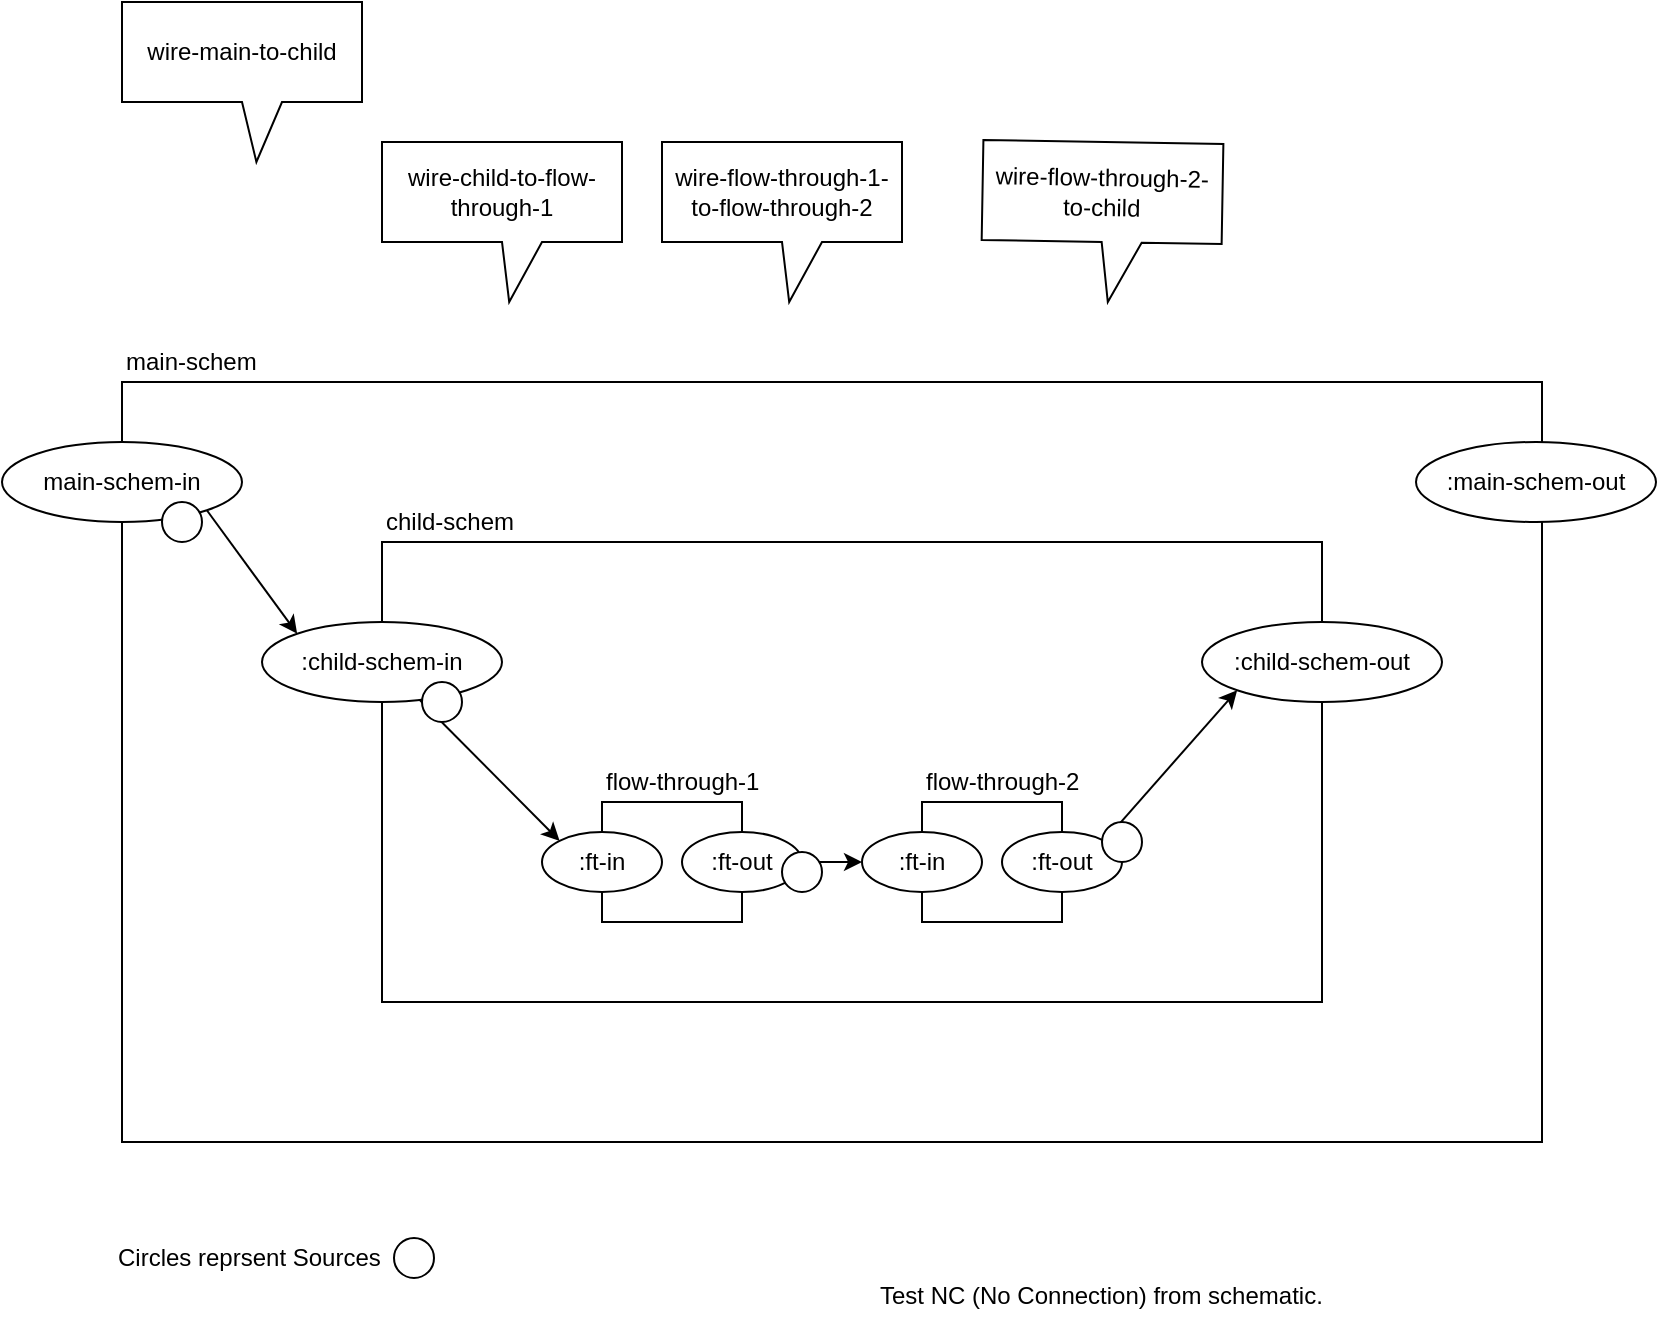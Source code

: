<mxfile version="12.2.2" type="device" pages="5"><diagram id="jtU3bBcgjTdiKSSMFFyf" name="top level"><mxGraphModel dx="1106" dy="785" grid="1" gridSize="10" guides="1" tooltips="1" connect="1" arrows="1" fold="1" page="1" pageScale="1" pageWidth="827" pageHeight="1169" math="0" shadow="0"><root><mxCell id="0"/><mxCell id="1" parent="0"/><mxCell id="34A3M__8Rm-RpJixuU7T-1" value="" style="rounded=0;whiteSpace=wrap;html=1;" parent="1" vertex="1"><mxGeometry x="110" y="250" width="710" height="380" as="geometry"/></mxCell><mxCell id="34A3M__8Rm-RpJixuU7T-6" value="main-schem-in" style="ellipse;whiteSpace=wrap;html=1;" parent="1" vertex="1"><mxGeometry x="50" y="280" width="120" height="40" as="geometry"/></mxCell><mxCell id="34A3M__8Rm-RpJixuU7T-9" value=":main-schem-out" style="ellipse;whiteSpace=wrap;html=1;" parent="1" vertex="1"><mxGeometry x="757" y="280" width="120" height="40" as="geometry"/></mxCell><mxCell id="34A3M__8Rm-RpJixuU7T-10" value="main-schem" style="text;html=1;resizable=0;points=[];autosize=1;align=left;verticalAlign=top;spacingTop=-4;" parent="1" vertex="1"><mxGeometry x="110" y="230" width="80" height="20" as="geometry"/></mxCell><mxCell id="34A3M__8Rm-RpJixuU7T-11" value="" style="rounded=0;whiteSpace=wrap;html=1;" parent="1" vertex="1"><mxGeometry x="240" y="330" width="470" height="230" as="geometry"/></mxCell><mxCell id="34A3M__8Rm-RpJixuU7T-13" value=":child-schem-in" style="ellipse;whiteSpace=wrap;html=1;" parent="1" vertex="1"><mxGeometry x="180" y="370" width="120" height="40" as="geometry"/></mxCell><mxCell id="34A3M__8Rm-RpJixuU7T-14" value=":child-schem-out" style="ellipse;whiteSpace=wrap;html=1;" parent="1" vertex="1"><mxGeometry x="650" y="370" width="120" height="40" as="geometry"/></mxCell><mxCell id="34A3M__8Rm-RpJixuU7T-15" value="" style="rounded=0;whiteSpace=wrap;html=1;" parent="1" vertex="1"><mxGeometry x="350" y="460" width="70" height="60" as="geometry"/></mxCell><mxCell id="34A3M__8Rm-RpJixuU7T-16" value="child-schem" style="text;html=1;resizable=0;points=[];autosize=1;align=left;verticalAlign=top;spacingTop=-4;" parent="1" vertex="1"><mxGeometry x="240" y="310" width="80" height="20" as="geometry"/></mxCell><mxCell id="34A3M__8Rm-RpJixuU7T-19" value="" style="endArrow=classic;html=1;entryX=0;entryY=0;entryDx=0;entryDy=0;exitX=1;exitY=1;exitDx=0;exitDy=0;" parent="1" source="34A3M__8Rm-RpJixuU7T-6" target="34A3M__8Rm-RpJixuU7T-13" edge="1"><mxGeometry width="50" height="50" relative="1" as="geometry"><mxPoint x="60" y="900" as="sourcePoint"/><mxPoint x="110" y="850" as="targetPoint"/></mxGeometry></mxCell><mxCell id="34A3M__8Rm-RpJixuU7T-21" value="flow-through-1" style="text;html=1;resizable=0;points=[];autosize=1;align=left;verticalAlign=top;spacingTop=-4;" parent="1" vertex="1"><mxGeometry x="350" y="440" width="90" height="20" as="geometry"/></mxCell><mxCell id="34A3M__8Rm-RpJixuU7T-22" value=":ft-in" style="ellipse;whiteSpace=wrap;html=1;" parent="1" vertex="1"><mxGeometry x="320" y="475" width="60" height="30" as="geometry"/></mxCell><mxCell id="34A3M__8Rm-RpJixuU7T-38" style="edgeStyle=orthogonalEdgeStyle;rounded=0;orthogonalLoop=1;jettySize=auto;html=1;exitX=1;exitY=0.5;exitDx=0;exitDy=0;" parent="1" source="34A3M__8Rm-RpJixuU7T-23" target="34A3M__8Rm-RpJixuU7T-35" edge="1"><mxGeometry relative="1" as="geometry"/></mxCell><mxCell id="34A3M__8Rm-RpJixuU7T-23" value=":ft-out" style="ellipse;whiteSpace=wrap;html=1;" parent="1" vertex="1"><mxGeometry x="390" y="475" width="60" height="30" as="geometry"/></mxCell><mxCell id="34A3M__8Rm-RpJixuU7T-33" value="" style="rounded=0;whiteSpace=wrap;html=1;" parent="1" vertex="1"><mxGeometry x="510" y="460" width="70" height="60" as="geometry"/></mxCell><mxCell id="34A3M__8Rm-RpJixuU7T-34" value="flow-through-2" style="text;html=1;resizable=0;points=[];autosize=1;align=left;verticalAlign=top;spacingTop=-4;" parent="1" vertex="1"><mxGeometry x="510" y="440" width="90" height="20" as="geometry"/></mxCell><mxCell id="34A3M__8Rm-RpJixuU7T-35" value=":ft-in" style="ellipse;whiteSpace=wrap;html=1;" parent="1" vertex="1"><mxGeometry x="480" y="475" width="60" height="30" as="geometry"/></mxCell><mxCell id="34A3M__8Rm-RpJixuU7T-36" value=":ft-out" style="ellipse;whiteSpace=wrap;html=1;" parent="1" vertex="1"><mxGeometry x="550" y="475" width="60" height="30" as="geometry"/></mxCell><mxCell id="34A3M__8Rm-RpJixuU7T-39" value="" style="endArrow=classic;html=1;entryX=0;entryY=0;entryDx=0;entryDy=0;" parent="1" source="34A3M__8Rm-RpJixuU7T-13" target="34A3M__8Rm-RpJixuU7T-22" edge="1"><mxGeometry width="50" height="50" relative="1" as="geometry"><mxPoint x="60" y="700" as="sourcePoint"/><mxPoint x="110" y="650" as="targetPoint"/></mxGeometry></mxCell><mxCell id="34A3M__8Rm-RpJixuU7T-40" value="" style="endArrow=classic;html=1;entryX=0;entryY=1;entryDx=0;entryDy=0;exitX=1;exitY=0;exitDx=0;exitDy=0;" parent="1" source="34A3M__8Rm-RpJixuU7T-36" target="34A3M__8Rm-RpJixuU7T-14" edge="1"><mxGeometry width="50" height="50" relative="1" as="geometry"><mxPoint x="60" y="700" as="sourcePoint"/><mxPoint x="110" y="650" as="targetPoint"/></mxGeometry></mxCell><mxCell id="34A3M__8Rm-RpJixuU7T-42" value="wire-main-to-child" style="shape=callout;whiteSpace=wrap;html=1;perimeter=calloutPerimeter;rotation=0;position2=0.56;" parent="1" vertex="1"><mxGeometry x="110" y="60" width="120" height="80" as="geometry"/></mxCell><mxCell id="34A3M__8Rm-RpJixuU7T-46" value="wire-child-to-flow-through-1" style="shape=callout;whiteSpace=wrap;html=1;perimeter=calloutPerimeter;rotation=0;position2=0.53;" parent="1" vertex="1"><mxGeometry x="240" y="130" width="120" height="80" as="geometry"/></mxCell><mxCell id="34A3M__8Rm-RpJixuU7T-47" value="wire-flow-through-1-to-flow-through-2" style="shape=callout;whiteSpace=wrap;html=1;perimeter=calloutPerimeter;rotation=0;position2=0.53;" parent="1" vertex="1"><mxGeometry x="380" y="130" width="120" height="80" as="geometry"/></mxCell><mxCell id="34A3M__8Rm-RpJixuU7T-48" value="wire-flow-through-2-to-child" style="shape=callout;whiteSpace=wrap;html=1;perimeter=calloutPerimeter;rotation=1;position2=0.53;" parent="1" vertex="1"><mxGeometry x="540" y="130" width="120" height="80" as="geometry"/></mxCell><mxCell id="6rRUTooUOF0kBIzFTKE--2" value="" style="ellipse;whiteSpace=wrap;html=1;" parent="1" vertex="1"><mxGeometry x="130" y="310" width="20" height="20" as="geometry"/></mxCell><mxCell id="6rRUTooUOF0kBIzFTKE--4" value="" style="ellipse;whiteSpace=wrap;html=1;" parent="1" vertex="1"><mxGeometry x="260" y="400" width="20" height="20" as="geometry"/></mxCell><mxCell id="6rRUTooUOF0kBIzFTKE--5" value="" style="ellipse;whiteSpace=wrap;html=1;" parent="1" vertex="1"><mxGeometry x="440" y="485" width="20" height="20" as="geometry"/></mxCell><mxCell id="6rRUTooUOF0kBIzFTKE--6" value="" style="ellipse;whiteSpace=wrap;html=1;" parent="1" vertex="1"><mxGeometry x="600" y="470" width="20" height="20" as="geometry"/></mxCell><mxCell id="6rRUTooUOF0kBIzFTKE--8" value="" style="ellipse;whiteSpace=wrap;html=1;" parent="1" vertex="1"><mxGeometry x="246" y="678" width="20" height="20" as="geometry"/></mxCell><mxCell id="6rRUTooUOF0kBIzFTKE--9" value="Circles reprsent Sources" style="text;html=1;resizable=0;points=[];autosize=1;align=left;verticalAlign=top;spacingTop=-4;" parent="1" vertex="1"><mxGeometry x="106" y="678" width="150" height="20" as="geometry"/></mxCell><mxCell id="5kpcvc-7XnGfPxXO0Rzz-1" value="Test NC (No Connection) from schematic." style="text;html=1;resizable=0;points=[];autosize=1;align=left;verticalAlign=top;spacingTop=-4;" vertex="1" parent="1"><mxGeometry x="487" y="697" width="240" height="20" as="geometry"/></mxCell></root></mxGraphModel></diagram><diagram id="Ivub4GiT_6J8r8Zcxbiy" name="main-schem"><mxGraphModel dx="1106" dy="785" grid="1" gridSize="10" guides="1" tooltips="1" connect="1" arrows="1" fold="1" page="1" pageScale="1" pageWidth="827" pageHeight="1169" math="0" shadow="0"><root><mxCell id="gU_OaHJwXqiPCMY0sr8r-0"/><mxCell id="gU_OaHJwXqiPCMY0sr8r-1" parent="gU_OaHJwXqiPCMY0sr8r-0"/><mxCell id="gU_OaHJwXqiPCMY0sr8r-2" value="" style="rounded=0;whiteSpace=wrap;html=1;" parent="gU_OaHJwXqiPCMY0sr8r-1" vertex="1"><mxGeometry x="250" y="250" width="340" height="380" as="geometry"/></mxCell><mxCell id="gU_OaHJwXqiPCMY0sr8r-3" value="main-schem-in" style="ellipse;whiteSpace=wrap;html=1;" parent="gU_OaHJwXqiPCMY0sr8r-1" vertex="1"><mxGeometry x="190" y="420" width="120" height="40" as="geometry"/></mxCell><mxCell id="gU_OaHJwXqiPCMY0sr8r-4" value="main-schem-out" style="ellipse;whiteSpace=wrap;html=1;" parent="gU_OaHJwXqiPCMY0sr8r-1" vertex="1"><mxGeometry x="530" y="420" width="120" height="40" as="geometry"/></mxCell><mxCell id="gU_OaHJwXqiPCMY0sr8r-5" value="main-schem" style="text;html=1;resizable=0;points=[];autosize=1;align=left;verticalAlign=top;spacingTop=-4;" parent="gU_OaHJwXqiPCMY0sr8r-1" vertex="1"><mxGeometry x="250" y="230" width="80" height="20" as="geometry"/></mxCell><mxCell id="-CMYy1i7xC1Zo66bmtR1-0" value="Inject" style="ellipse;shape=cloud;whiteSpace=wrap;html=1;" parent="gU_OaHJwXqiPCMY0sr8r-1" vertex="1"><mxGeometry y="400" width="120" height="80" as="geometry"/></mxCell><mxCell id="-CMYy1i7xC1Zo66bmtR1-1" value="Observe" style="ellipse;shape=cloud;whiteSpace=wrap;html=1;" parent="gU_OaHJwXqiPCMY0sr8r-1" vertex="1"><mxGeometry x="710" y="400" width="120" height="80" as="geometry"/></mxCell><mxCell id="-CMYy1i7xC1Zo66bmtR1-2" value="" style="endArrow=classic;html=1;entryX=0;entryY=0.5;entryDx=0;entryDy=0;exitX=0.875;exitY=0.5;exitDx=0;exitDy=0;exitPerimeter=0;dashed=1;" parent="gU_OaHJwXqiPCMY0sr8r-1" source="-CMYy1i7xC1Zo66bmtR1-0" target="gU_OaHJwXqiPCMY0sr8r-3" edge="1"><mxGeometry width="50" height="50" relative="1" as="geometry"><mxPoint x="120" y="440" as="sourcePoint"/><mxPoint x="60" y="650" as="targetPoint"/></mxGeometry></mxCell><mxCell id="-CMYy1i7xC1Zo66bmtR1-3" value="" style="endArrow=classic;html=1;dashed=1;exitX=1;exitY=0.5;exitDx=0;exitDy=0;" parent="gU_OaHJwXqiPCMY0sr8r-1" source="gU_OaHJwXqiPCMY0sr8r-4" edge="1"><mxGeometry width="50" height="50" relative="1" as="geometry"><mxPoint x="673" y="439" as="sourcePoint"/><mxPoint x="720" y="439" as="targetPoint"/></mxGeometry></mxCell></root></mxGraphModel></diagram><diagram name="inside main-schem" id="BIm12GCssa54M7wqimPj"><mxGraphModel dx="1106" dy="785" grid="1" gridSize="10" guides="1" tooltips="1" connect="1" arrows="1" fold="1" page="1" pageScale="1" pageWidth="827" pageHeight="1169" math="0" shadow="0"><root><mxCell id="2jXJngze-3nNrSbVt3WC-0"/><mxCell id="2jXJngze-3nNrSbVt3WC-1" parent="2jXJngze-3nNrSbVt3WC-0"/><mxCell id="2jXJngze-3nNrSbVt3WC-2" value="" style="rounded=0;whiteSpace=wrap;html=1;" parent="2jXJngze-3nNrSbVt3WC-1" vertex="1"><mxGeometry x="310" y="280" width="230" height="230" as="geometry"/></mxCell><mxCell id="2jXJngze-3nNrSbVt3WC-3" value="child-schem-in" style="ellipse;whiteSpace=wrap;html=1;" parent="2jXJngze-3nNrSbVt3WC-1" vertex="1"><mxGeometry x="250" y="370" width="120" height="40" as="geometry"/></mxCell><mxCell id="2jXJngze-3nNrSbVt3WC-10" style="edgeStyle=orthogonalEdgeStyle;rounded=0;orthogonalLoop=1;jettySize=auto;html=1;exitX=1;exitY=0.5;exitDx=0;exitDy=0;entryX=0;entryY=0.5;entryDx=0;entryDy=0;" parent="2jXJngze-3nNrSbVt3WC-1" source="2jXJngze-3nNrSbVt3WC-4" target="2jXJngze-3nNrSbVt3WC-7" edge="1"><mxGeometry relative="1" as="geometry"/></mxCell><mxCell id="2jXJngze-3nNrSbVt3WC-4" value="child-schem-out" style="ellipse;whiteSpace=wrap;html=1;" parent="2jXJngze-3nNrSbVt3WC-1" vertex="1"><mxGeometry x="480" y="370" width="120" height="40" as="geometry"/></mxCell><mxCell id="2jXJngze-3nNrSbVt3WC-5" value="child-schem" style="text;html=1;resizable=0;points=[];autosize=1;align=left;verticalAlign=top;spacingTop=-4;" parent="2jXJngze-3nNrSbVt3WC-1" vertex="1"><mxGeometry x="310" y="260" width="80" height="20" as="geometry"/></mxCell><mxCell id="2jXJngze-3nNrSbVt3WC-7" value="main-schem-in" style="ellipse;whiteSpace=wrap;html=1;" parent="2jXJngze-3nNrSbVt3WC-1" vertex="1"><mxGeometry x="700" y="370" width="120" height="40" as="geometry"/></mxCell><mxCell id="2jXJngze-3nNrSbVt3WC-9" style="edgeStyle=orthogonalEdgeStyle;rounded=0;orthogonalLoop=1;jettySize=auto;html=1;exitX=1;exitY=0.5;exitDx=0;exitDy=0;" parent="2jXJngze-3nNrSbVt3WC-1" source="2jXJngze-3nNrSbVt3WC-8" target="2jXJngze-3nNrSbVt3WC-3" edge="1"><mxGeometry relative="1" as="geometry"/></mxCell><mxCell id="2jXJngze-3nNrSbVt3WC-8" value="main-schem-in" style="ellipse;whiteSpace=wrap;html=1;" parent="2jXJngze-3nNrSbVt3WC-1" vertex="1"><mxGeometry x="10" y="370" width="120" height="40" as="geometry"/></mxCell></root></mxGraphModel></diagram><diagram id="5uxVSoKBXXcZPGR8isEz" name="child-schem"><mxGraphModel dx="1106" dy="785" grid="1" gridSize="10" guides="1" tooltips="1" connect="1" arrows="1" fold="1" page="1" pageScale="1" pageWidth="827" pageHeight="1169" math="0" shadow="0"><root><mxCell id="X5aAYFllsgqkifuXbX6T-0"/><mxCell id="X5aAYFllsgqkifuXbX6T-1" parent="X5aAYFllsgqkifuXbX6T-0"/><mxCell id="X5aAYFllsgqkifuXbX6T-6" value="" style="rounded=0;whiteSpace=wrap;html=1;" parent="X5aAYFllsgqkifuXbX6T-1" vertex="1"><mxGeometry x="240" y="330" width="470" height="230" as="geometry"/></mxCell><mxCell id="X5aAYFllsgqkifuXbX6T-7" value="child-schem-in" style="ellipse;whiteSpace=wrap;html=1;" parent="X5aAYFllsgqkifuXbX6T-1" vertex="1"><mxGeometry x="180" y="370" width="120" height="40" as="geometry"/></mxCell><mxCell id="X5aAYFllsgqkifuXbX6T-8" value="child-schem-out" style="ellipse;whiteSpace=wrap;html=1;" parent="X5aAYFllsgqkifuXbX6T-1" vertex="1"><mxGeometry x="650" y="370" width="120" height="40" as="geometry"/></mxCell><mxCell id="X5aAYFllsgqkifuXbX6T-10" value="child-schem" style="text;html=1;resizable=0;points=[];autosize=1;align=left;verticalAlign=top;spacingTop=-4;" parent="X5aAYFllsgqkifuXbX6T-1" vertex="1"><mxGeometry x="240" y="310" width="80" height="20" as="geometry"/></mxCell></root></mxGraphModel></diagram><diagram id="z4dm_D4ohSfTSECFyKzS" name="inside child-schem"><mxGraphModel dx="1106" dy="785" grid="1" gridSize="10" guides="1" tooltips="1" connect="1" arrows="1" fold="1" page="1" pageScale="1" pageWidth="827" pageHeight="1169" math="0" shadow="0"><root><mxCell id="UIKoRvtV7cmCF-5xRgCY-0"/><mxCell id="UIKoRvtV7cmCF-5xRgCY-1" parent="UIKoRvtV7cmCF-5xRgCY-0"/><mxCell id="UIKoRvtV7cmCF-5xRgCY-7" value="child-schem-in" style="ellipse;whiteSpace=wrap;html=1;" parent="UIKoRvtV7cmCF-5xRgCY-1" vertex="1"><mxGeometry x="40" y="360" width="120" height="40" as="geometry"/></mxCell><mxCell id="UIKoRvtV7cmCF-5xRgCY-8" value="child-schem-out" style="ellipse;whiteSpace=wrap;html=1;" parent="UIKoRvtV7cmCF-5xRgCY-1" vertex="1"><mxGeometry x="680" y="360" width="120" height="40" as="geometry"/></mxCell><mxCell id="UIKoRvtV7cmCF-5xRgCY-9" value="" style="rounded=0;whiteSpace=wrap;html=1;" parent="UIKoRvtV7cmCF-5xRgCY-1" vertex="1"><mxGeometry x="298" y="350" width="70" height="60" as="geometry"/></mxCell><mxCell id="UIKoRvtV7cmCF-5xRgCY-13" value="leaf1" style="text;html=1;resizable=0;points=[];autosize=1;align=left;verticalAlign=top;spacingTop=-4;" parent="UIKoRvtV7cmCF-5xRgCY-1" vertex="1"><mxGeometry x="298" y="330" width="40" height="20" as="geometry"/></mxCell><mxCell id="UIKoRvtV7cmCF-5xRgCY-14" value="leaf1-in" style="ellipse;whiteSpace=wrap;html=1;" parent="UIKoRvtV7cmCF-5xRgCY-1" vertex="1"><mxGeometry x="268" y="365" width="60" height="30" as="geometry"/></mxCell><mxCell id="UIKoRvtV7cmCF-5xRgCY-15" style="edgeStyle=orthogonalEdgeStyle;rounded=0;orthogonalLoop=1;jettySize=auto;html=1;exitX=1;exitY=0.5;exitDx=0;exitDy=0;" parent="UIKoRvtV7cmCF-5xRgCY-1" source="UIKoRvtV7cmCF-5xRgCY-16" target="UIKoRvtV7cmCF-5xRgCY-19" edge="1"><mxGeometry relative="1" as="geometry"/></mxCell><mxCell id="UIKoRvtV7cmCF-5xRgCY-16" value="leaf1-out" style="ellipse;whiteSpace=wrap;html=1;" parent="UIKoRvtV7cmCF-5xRgCY-1" vertex="1"><mxGeometry x="338" y="365" width="60" height="30" as="geometry"/></mxCell><mxCell id="UIKoRvtV7cmCF-5xRgCY-17" value="" style="rounded=0;whiteSpace=wrap;html=1;" parent="UIKoRvtV7cmCF-5xRgCY-1" vertex="1"><mxGeometry x="458" y="350" width="70" height="60" as="geometry"/></mxCell><mxCell id="UIKoRvtV7cmCF-5xRgCY-18" value="leaf2" style="text;html=1;resizable=0;points=[];autosize=1;align=left;verticalAlign=top;spacingTop=-4;" parent="UIKoRvtV7cmCF-5xRgCY-1" vertex="1"><mxGeometry x="458" y="330" width="40" height="20" as="geometry"/></mxCell><mxCell id="UIKoRvtV7cmCF-5xRgCY-19" value="leaf2-in" style="ellipse;whiteSpace=wrap;html=1;" parent="UIKoRvtV7cmCF-5xRgCY-1" vertex="1"><mxGeometry x="428" y="365" width="60" height="30" as="geometry"/></mxCell><mxCell id="UIKoRvtV7cmCF-5xRgCY-20" value="leaf2-out" style="ellipse;whiteSpace=wrap;html=1;" parent="UIKoRvtV7cmCF-5xRgCY-1" vertex="1"><mxGeometry x="498" y="365" width="60" height="30" as="geometry"/></mxCell><mxCell id="UIKoRvtV7cmCF-5xRgCY-21" value="" style="endArrow=classic;html=1;entryX=0;entryY=0.5;entryDx=0;entryDy=0;entryPerimeter=0;exitX=1;exitY=0.5;exitDx=0;exitDy=0;" parent="UIKoRvtV7cmCF-5xRgCY-1" source="UIKoRvtV7cmCF-5xRgCY-7" target="UIKoRvtV7cmCF-5xRgCY-14" edge="1"><mxGeometry width="50" height="50" relative="1" as="geometry"><mxPoint x="60" y="700" as="sourcePoint"/><mxPoint x="110" y="650" as="targetPoint"/></mxGeometry></mxCell><mxCell id="UIKoRvtV7cmCF-5xRgCY-22" value="" style="endArrow=classic;html=1;entryX=0;entryY=0.5;entryDx=0;entryDy=0;exitX=1;exitY=0.5;exitDx=0;exitDy=0;" parent="UIKoRvtV7cmCF-5xRgCY-1" source="UIKoRvtV7cmCF-5xRgCY-20" target="UIKoRvtV7cmCF-5xRgCY-8" edge="1"><mxGeometry width="50" height="50" relative="1" as="geometry"><mxPoint x="60" y="700" as="sourcePoint"/><mxPoint x="110" y="650" as="targetPoint"/></mxGeometry></mxCell></root></mxGraphModel></diagram></mxfile>